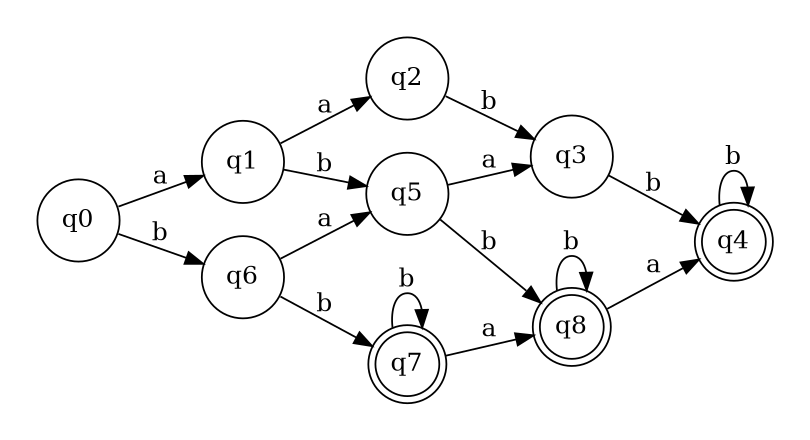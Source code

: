 digraph {
	rankdir=LR;
	margin=0.2;
	size=5;
	node [margin=0.1 shape=circle];
	q4[margin=0 shape=doublecircle];
	q7[margin=0 shape=doublecircle];
	q8[margin=0 shape=doublecircle];
	" "[color=white width=0];
	q0 -> q1 [label="a"];
	q1 -> q2 [label="a"];
	q2 -> q3 [label="b"];
	q3 -> q4 [label="b"];
	q1 -> q5 [label="b"];
	q5 -> q3 [label="a"];
	q0 -> q6 [label="b"];
	q6 -> q5 [label="a"];
	q5 -> q8 [label="b"];
	q6 -> q7 [label="b"];
	q7 -> q8 [label="a"];
	q8 -> q4 [label="a"];
	q7 -> q7 [label="b"]
	q8 -> q8 [label="b"]
	q4 -> q4 [label="b"]
}